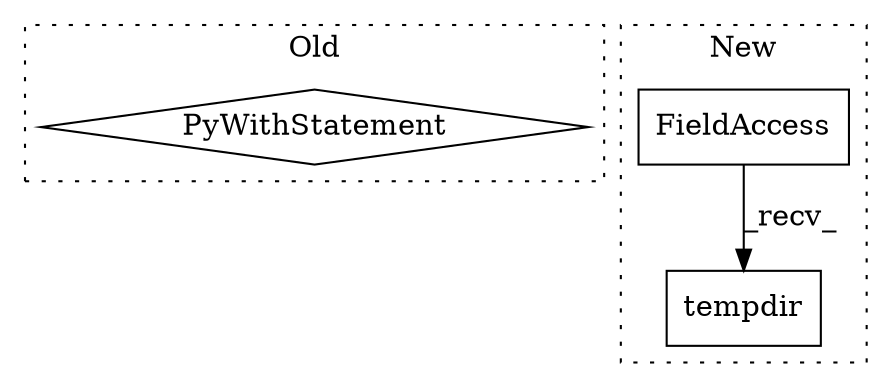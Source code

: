 digraph G {
subgraph cluster0 {
1 [label="PyWithStatement" a="104" s="2499,2538" l="10,2" shape="diamond"];
label = "Old";
style="dotted";
}
subgraph cluster1 {
2 [label="tempdir" a="32" s="2529" l="9" shape="box"];
3 [label="FieldAccess" a="22" s="2511" l="17" shape="box"];
label = "New";
style="dotted";
}
3 -> 2 [label="_recv_"];
}